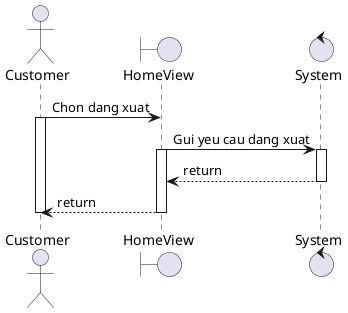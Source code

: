 @startuml
actor       Customer    as 1
boundary    HomeView    as 2
control     System     as 3

1->2 : Chon dang xuat
activate 1
2->3 : Gui yeu cau dang xuat
activate 2
activate 3
3-->2 : return
deactivate 3
2-->1 : return
deactivate 2
deactivate 1

@enduml